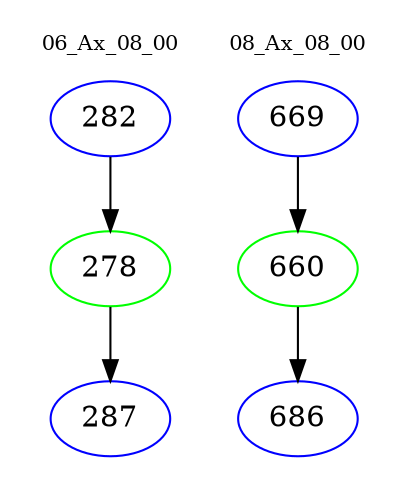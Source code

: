 digraph{
subgraph cluster_0 {
color = white
label = "06_Ax_08_00";
fontsize=10;
T0_282 [label="282", color="blue"]
T0_282 -> T0_278 [color="black"]
T0_278 [label="278", color="green"]
T0_278 -> T0_287 [color="black"]
T0_287 [label="287", color="blue"]
}
subgraph cluster_1 {
color = white
label = "08_Ax_08_00";
fontsize=10;
T1_669 [label="669", color="blue"]
T1_669 -> T1_660 [color="black"]
T1_660 [label="660", color="green"]
T1_660 -> T1_686 [color="black"]
T1_686 [label="686", color="blue"]
}
}
